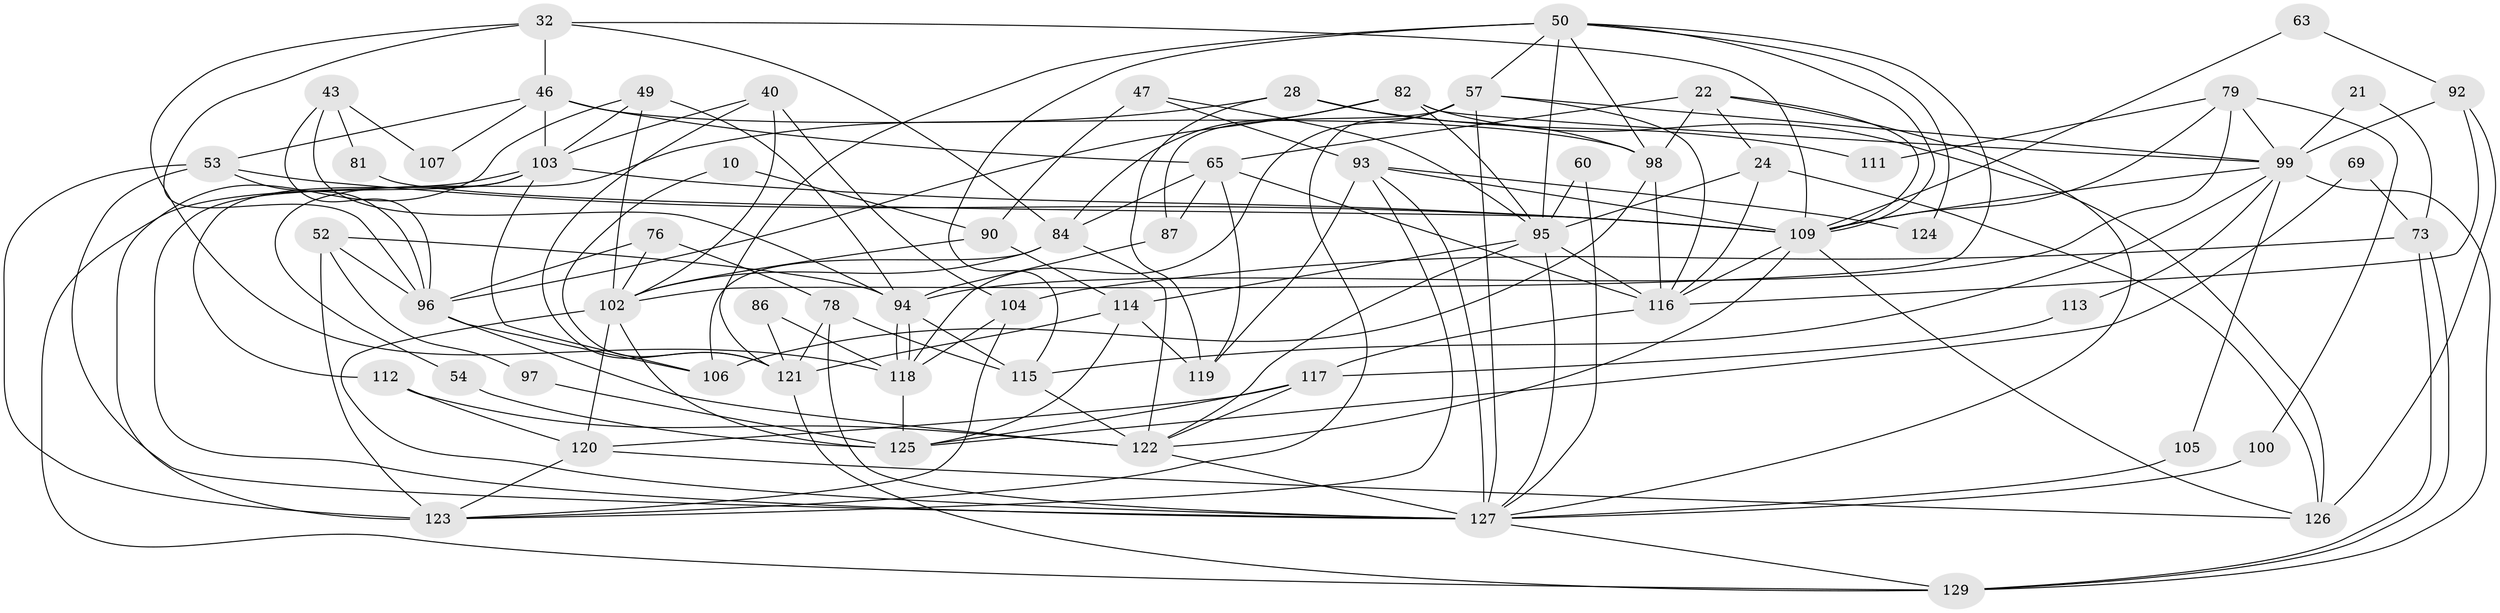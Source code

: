 // original degree distribution, {3: 0.20930232558139536, 4: 0.2713178294573643, 7: 0.05426356589147287, 5: 0.20155038759689922, 2: 0.17054263565891473, 6: 0.09302325581395349}
// Generated by graph-tools (version 1.1) at 2025/50/03/09/25 04:50:24]
// undirected, 64 vertices, 159 edges
graph export_dot {
graph [start="1"]
  node [color=gray90,style=filled];
  10;
  21;
  22 [super="+20"];
  24;
  28;
  32 [super="+9"];
  40;
  43;
  46 [super="+29"];
  47 [super="+1"];
  49;
  50 [super="+41+3"];
  52;
  53 [super="+30"];
  54;
  57 [super="+13"];
  60;
  63;
  65 [super="+7"];
  69;
  73;
  76;
  78;
  79 [super="+6"];
  81;
  82 [super="+55"];
  84 [super="+62+61"];
  86;
  87;
  90;
  92;
  93 [super="+23"];
  94 [super="+5+68"];
  95 [super="+59+37"];
  96 [super="+35"];
  97;
  98 [super="+80"];
  99 [super="+8+72"];
  100;
  102 [super="+26+36"];
  103 [super="+11+101"];
  104;
  105;
  106;
  107;
  109 [super="+14+48+71+108"];
  111;
  112;
  113;
  114;
  115 [super="+27+64"];
  116 [super="+2+85"];
  117 [super="+75"];
  118 [super="+91"];
  119;
  120 [super="+42"];
  121 [super="+77"];
  122 [super="+67+83"];
  123 [super="+44"];
  124;
  125 [super="+89"];
  126 [super="+39"];
  127 [super="+110+66+88"];
  129 [super="+128"];
  10 -- 121;
  10 -- 90;
  21 -- 99;
  21 -- 73;
  22 -- 65;
  22 -- 98 [weight=2];
  22 -- 24;
  22 -- 127;
  22 -- 109;
  24 -- 126;
  24 -- 116;
  24 -- 95;
  28 -- 119;
  28 -- 98;
  28 -- 54;
  28 -- 111;
  32 -- 46;
  32 -- 118;
  32 -- 84;
  32 -- 109;
  32 -- 96;
  40 -- 104;
  40 -- 121;
  40 -- 102;
  40 -- 103;
  43 -- 96;
  43 -- 81;
  43 -- 107;
  43 -- 94;
  46 -- 107;
  46 -- 103 [weight=2];
  46 -- 65;
  46 -- 53;
  46 -- 98;
  47 -- 93;
  47 -- 90 [weight=2];
  47 -- 95;
  49 -- 123;
  49 -- 103;
  49 -- 94;
  49 -- 102;
  50 -- 57;
  50 -- 102;
  50 -- 98;
  50 -- 109 [weight=2];
  50 -- 115;
  50 -- 121 [weight=2];
  50 -- 124;
  50 -- 95;
  52 -- 123 [weight=2];
  52 -- 97;
  52 -- 94;
  52 -- 96;
  53 -- 123 [weight=2];
  53 -- 127 [weight=2];
  53 -- 109 [weight=2];
  53 -- 96;
  54 -- 125;
  57 -- 116 [weight=2];
  57 -- 123;
  57 -- 87;
  57 -- 127;
  57 -- 99 [weight=2];
  57 -- 118;
  60 -- 127;
  60 -- 95;
  63 -- 92;
  63 -- 109;
  65 -- 119;
  65 -- 87;
  65 -- 116 [weight=2];
  65 -- 84 [weight=2];
  69 -- 73;
  69 -- 125;
  73 -- 129;
  73 -- 129;
  73 -- 104;
  76 -- 78;
  76 -- 96;
  76 -- 102;
  78 -- 121;
  78 -- 115 [weight=2];
  78 -- 127;
  79 -- 100;
  79 -- 94 [weight=2];
  79 -- 99 [weight=2];
  79 -- 111;
  79 -- 109;
  81 -- 109;
  82 -- 84;
  82 -- 99;
  82 -- 126;
  82 -- 95;
  82 -- 96;
  84 -- 106;
  84 -- 122;
  84 -- 102 [weight=2];
  86 -- 121;
  86 -- 118;
  87 -- 94;
  90 -- 114;
  90 -- 102;
  92 -- 116;
  92 -- 99;
  92 -- 126;
  93 -- 123 [weight=2];
  93 -- 119;
  93 -- 124;
  93 -- 109;
  93 -- 127 [weight=3];
  94 -- 118 [weight=2];
  94 -- 118;
  94 -- 115;
  95 -- 114 [weight=3];
  95 -- 116;
  95 -- 127;
  95 -- 122 [weight=2];
  96 -- 106;
  96 -- 122 [weight=3];
  97 -- 125;
  98 -- 116;
  98 -- 106;
  99 -- 129;
  99 -- 105;
  99 -- 113;
  99 -- 115;
  99 -- 109 [weight=2];
  100 -- 127;
  102 -- 125 [weight=2];
  102 -- 120;
  102 -- 127 [weight=2];
  103 -- 106;
  103 -- 112;
  103 -- 129;
  103 -- 109 [weight=4];
  103 -- 127;
  104 -- 118;
  104 -- 123;
  105 -- 127;
  109 -- 116 [weight=2];
  109 -- 122;
  109 -- 126;
  112 -- 120;
  112 -- 122;
  113 -- 117;
  114 -- 119;
  114 -- 121;
  114 -- 125;
  115 -- 122;
  116 -- 117;
  117 -- 125;
  117 -- 120;
  117 -- 122;
  118 -- 125;
  120 -- 126;
  120 -- 123;
  121 -- 129;
  122 -- 127;
  127 -- 129;
}
